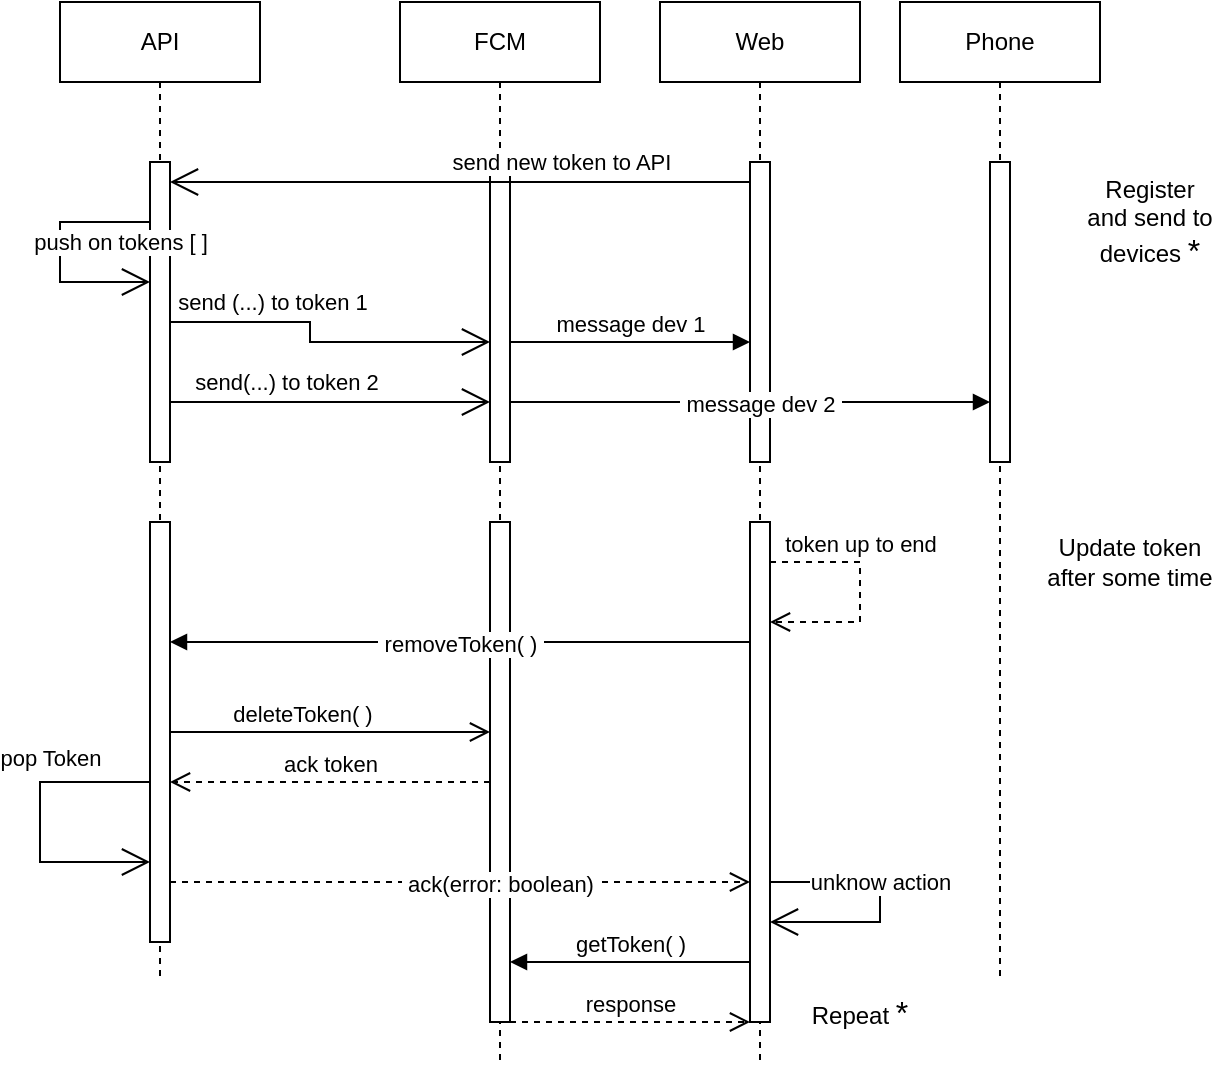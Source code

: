<mxfile version="26.2.8">
  <diagram name="Page-1" id="2YBvvXClWsGukQMizWep">
    <mxGraphModel dx="788" dy="421" grid="1" gridSize="10" guides="1" tooltips="1" connect="1" arrows="1" fold="1" page="1" pageScale="1" pageWidth="413" pageHeight="583" math="0" shadow="0">
      <root>
        <mxCell id="0" />
        <mxCell id="1" parent="0" />
        <mxCell id="aM9ryv3xv72pqoxQDRHE-5" value="API" style="shape=umlLifeline;perimeter=lifelinePerimeter;whiteSpace=wrap;html=1;container=0;dropTarget=0;collapsible=0;recursiveResize=0;outlineConnect=0;portConstraint=eastwest;newEdgeStyle={&quot;edgeStyle&quot;:&quot;elbowEdgeStyle&quot;,&quot;elbow&quot;:&quot;vertical&quot;,&quot;curved&quot;:0,&quot;rounded&quot;:0};" parent="1" vertex="1">
          <mxGeometry x="40" y="40" width="100" height="490" as="geometry" />
        </mxCell>
        <mxCell id="aM9ryv3xv72pqoxQDRHE-6" value="" style="html=1;points=[];perimeter=orthogonalPerimeter;outlineConnect=0;targetShapes=umlLifeline;portConstraint=eastwest;newEdgeStyle={&quot;edgeStyle&quot;:&quot;elbowEdgeStyle&quot;,&quot;elbow&quot;:&quot;vertical&quot;,&quot;curved&quot;:0,&quot;rounded&quot;:0};" parent="aM9ryv3xv72pqoxQDRHE-5" vertex="1">
          <mxGeometry x="45" y="80" width="10" height="150" as="geometry" />
        </mxCell>
        <mxCell id="_WcbdOjfXRqMUB_A-Mn0-3" value="" style="endArrow=open;endFill=1;endSize=12;html=1;rounded=0;" parent="aM9ryv3xv72pqoxQDRHE-5" source="aM9ryv3xv72pqoxQDRHE-6" target="aM9ryv3xv72pqoxQDRHE-6" edge="1">
          <mxGeometry width="160" relative="1" as="geometry">
            <mxPoint x="40" y="110" as="sourcePoint" />
            <mxPoint y="160" as="targetPoint" />
            <Array as="points">
              <mxPoint y="110" />
              <mxPoint y="140" />
            </Array>
          </mxGeometry>
        </mxCell>
        <mxCell id="_WcbdOjfXRqMUB_A-Mn0-6" value="push on tokens [ ]" style="edgeLabel;html=1;align=center;verticalAlign=middle;resizable=0;points=[];" parent="_WcbdOjfXRqMUB_A-Mn0-3" vertex="1" connectable="0">
          <mxGeometry x="-0.434" y="-1" relative="1" as="geometry">
            <mxPoint x="19" y="11" as="offset" />
          </mxGeometry>
        </mxCell>
        <mxCell id="_WcbdOjfXRqMUB_A-Mn0-22" value="" style="html=1;points=[];perimeter=orthogonalPerimeter;outlineConnect=0;targetShapes=umlLifeline;portConstraint=eastwest;newEdgeStyle={&quot;edgeStyle&quot;:&quot;elbowEdgeStyle&quot;,&quot;elbow&quot;:&quot;vertical&quot;,&quot;curved&quot;:0,&quot;rounded&quot;:0};" parent="aM9ryv3xv72pqoxQDRHE-5" vertex="1">
          <mxGeometry x="45" y="260" width="10" height="210" as="geometry" />
        </mxCell>
        <mxCell id="_WcbdOjfXRqMUB_A-Mn0-38" value="" style="endArrow=open;endFill=1;endSize=12;html=1;rounded=0;" parent="aM9ryv3xv72pqoxQDRHE-5" source="_WcbdOjfXRqMUB_A-Mn0-22" target="_WcbdOjfXRqMUB_A-Mn0-22" edge="1">
          <mxGeometry width="160" relative="1" as="geometry">
            <mxPoint x="35" y="390" as="sourcePoint" />
            <mxPoint x="35" y="430" as="targetPoint" />
            <Array as="points">
              <mxPoint x="-10" y="390" />
              <mxPoint x="-10" y="400" />
              <mxPoint x="-10" y="430" />
            </Array>
          </mxGeometry>
        </mxCell>
        <mxCell id="_WcbdOjfXRqMUB_A-Mn0-39" value="pop Token" style="edgeLabel;html=1;align=center;verticalAlign=middle;resizable=0;points=[];" parent="_WcbdOjfXRqMUB_A-Mn0-38" vertex="1" connectable="0">
          <mxGeometry x="-0.434" y="-1" relative="1" as="geometry">
            <mxPoint x="-8" y="-11" as="offset" />
          </mxGeometry>
        </mxCell>
        <mxCell id="_WcbdOjfXRqMUB_A-Mn0-1" value="FCM" style="shape=umlLifeline;perimeter=lifelinePerimeter;whiteSpace=wrap;html=1;container=0;dropTarget=0;collapsible=0;recursiveResize=0;outlineConnect=0;portConstraint=eastwest;newEdgeStyle={&quot;edgeStyle&quot;:&quot;elbowEdgeStyle&quot;,&quot;elbow&quot;:&quot;vertical&quot;,&quot;curved&quot;:0,&quot;rounded&quot;:0};" parent="1" vertex="1">
          <mxGeometry x="210" y="40" width="100" height="530" as="geometry" />
        </mxCell>
        <mxCell id="_WcbdOjfXRqMUB_A-Mn0-2" value="" style="html=1;points=[];perimeter=orthogonalPerimeter;outlineConnect=0;targetShapes=umlLifeline;portConstraint=eastwest;newEdgeStyle={&quot;edgeStyle&quot;:&quot;elbowEdgeStyle&quot;,&quot;elbow&quot;:&quot;vertical&quot;,&quot;curved&quot;:0,&quot;rounded&quot;:0};" parent="_WcbdOjfXRqMUB_A-Mn0-1" vertex="1">
          <mxGeometry x="45" y="80" width="10" height="150" as="geometry" />
        </mxCell>
        <mxCell id="_WcbdOjfXRqMUB_A-Mn0-25" value="" style="html=1;points=[];perimeter=orthogonalPerimeter;outlineConnect=0;targetShapes=umlLifeline;portConstraint=eastwest;newEdgeStyle={&quot;edgeStyle&quot;:&quot;elbowEdgeStyle&quot;,&quot;elbow&quot;:&quot;vertical&quot;,&quot;curved&quot;:0,&quot;rounded&quot;:0};" parent="_WcbdOjfXRqMUB_A-Mn0-1" vertex="1">
          <mxGeometry x="45" y="260" width="10" height="250" as="geometry" />
        </mxCell>
        <mxCell id="_WcbdOjfXRqMUB_A-Mn0-12" value="message dev 1" style="html=1;verticalAlign=bottom;endArrow=block;edgeStyle=elbowEdgeStyle;elbow=horizontal;curved=0;rounded=0;" parent="1" source="_WcbdOjfXRqMUB_A-Mn0-2" target="_WcbdOjfXRqMUB_A-Mn0-14" edge="1">
          <mxGeometry relative="1" as="geometry">
            <mxPoint x="290" y="210" as="sourcePoint" />
            <Array as="points">
              <mxPoint x="320" y="210" />
            </Array>
            <mxPoint x="380" y="210" as="targetPoint" />
          </mxGeometry>
        </mxCell>
        <mxCell id="_WcbdOjfXRqMUB_A-Mn0-7" value="" style="endArrow=open;endFill=1;endSize=12;html=1;rounded=0;" parent="1" source="aM9ryv3xv72pqoxQDRHE-6" target="_WcbdOjfXRqMUB_A-Mn0-2" edge="1">
          <mxGeometry width="160" relative="1" as="geometry">
            <mxPoint x="100" y="200" as="sourcePoint" />
            <mxPoint x="240" y="210" as="targetPoint" />
            <Array as="points">
              <mxPoint x="165" y="200" />
              <mxPoint x="165" y="210" />
            </Array>
          </mxGeometry>
        </mxCell>
        <mxCell id="_WcbdOjfXRqMUB_A-Mn0-8" value="send (...) to token 1" style="edgeLabel;html=1;align=center;verticalAlign=middle;resizable=0;points=[];" parent="_WcbdOjfXRqMUB_A-Mn0-7" vertex="1" connectable="0">
          <mxGeometry x="-0.434" y="-1" relative="1" as="geometry">
            <mxPoint x="3" y="-11" as="offset" />
          </mxGeometry>
        </mxCell>
        <mxCell id="_WcbdOjfXRqMUB_A-Mn0-10" value="" style="endArrow=open;endFill=1;endSize=12;html=1;rounded=0;" parent="1" source="aM9ryv3xv72pqoxQDRHE-6" target="_WcbdOjfXRqMUB_A-Mn0-2" edge="1">
          <mxGeometry width="160" relative="1" as="geometry">
            <mxPoint x="100" y="240" as="sourcePoint" />
            <mxPoint x="240" y="240" as="targetPoint" />
            <Array as="points">
              <mxPoint x="165" y="240" />
              <mxPoint x="190" y="240" />
            </Array>
          </mxGeometry>
        </mxCell>
        <mxCell id="_WcbdOjfXRqMUB_A-Mn0-11" value="send(...) to token 2" style="edgeLabel;html=1;align=center;verticalAlign=middle;resizable=0;points=[];" parent="_WcbdOjfXRqMUB_A-Mn0-10" vertex="1" connectable="0">
          <mxGeometry x="-0.434" y="-1" relative="1" as="geometry">
            <mxPoint x="12" y="-11" as="offset" />
          </mxGeometry>
        </mxCell>
        <mxCell id="_WcbdOjfXRqMUB_A-Mn0-13" value="Web" style="shape=umlLifeline;perimeter=lifelinePerimeter;whiteSpace=wrap;html=1;container=0;dropTarget=0;collapsible=0;recursiveResize=0;outlineConnect=0;portConstraint=eastwest;newEdgeStyle={&quot;edgeStyle&quot;:&quot;elbowEdgeStyle&quot;,&quot;elbow&quot;:&quot;vertical&quot;,&quot;curved&quot;:0,&quot;rounded&quot;:0};" parent="1" vertex="1">
          <mxGeometry x="340" y="40" width="100" height="530" as="geometry" />
        </mxCell>
        <mxCell id="_WcbdOjfXRqMUB_A-Mn0-14" value="" style="html=1;points=[];perimeter=orthogonalPerimeter;outlineConnect=0;targetShapes=umlLifeline;portConstraint=eastwest;newEdgeStyle={&quot;edgeStyle&quot;:&quot;elbowEdgeStyle&quot;,&quot;elbow&quot;:&quot;vertical&quot;,&quot;curved&quot;:0,&quot;rounded&quot;:0};" parent="_WcbdOjfXRqMUB_A-Mn0-13" vertex="1">
          <mxGeometry x="45" y="80" width="10" height="150" as="geometry" />
        </mxCell>
        <mxCell id="_WcbdOjfXRqMUB_A-Mn0-23" value="" style="html=1;points=[];perimeter=orthogonalPerimeter;outlineConnect=0;targetShapes=umlLifeline;portConstraint=eastwest;newEdgeStyle={&quot;edgeStyle&quot;:&quot;elbowEdgeStyle&quot;,&quot;elbow&quot;:&quot;vertical&quot;,&quot;curved&quot;:0,&quot;rounded&quot;:0};" parent="_WcbdOjfXRqMUB_A-Mn0-13" vertex="1">
          <mxGeometry x="45" y="260" width="10" height="250" as="geometry" />
        </mxCell>
        <mxCell id="_WcbdOjfXRqMUB_A-Mn0-31" value="token up to end" style="html=1;verticalAlign=bottom;endArrow=open;dashed=1;endSize=8;curved=0;rounded=0;" parent="_WcbdOjfXRqMUB_A-Mn0-13" source="_WcbdOjfXRqMUB_A-Mn0-23" target="_WcbdOjfXRqMUB_A-Mn0-23" edge="1">
          <mxGeometry x="-0.25" relative="1" as="geometry">
            <mxPoint x="65" y="280" as="sourcePoint" />
            <mxPoint x="60" y="310" as="targetPoint" />
            <Array as="points">
              <mxPoint x="100" y="280" />
              <mxPoint x="100" y="310" />
            </Array>
            <mxPoint as="offset" />
          </mxGeometry>
        </mxCell>
        <mxCell id="_WcbdOjfXRqMUB_A-Mn0-34" value="" style="endArrow=open;endFill=1;endSize=12;html=1;rounded=0;" parent="_WcbdOjfXRqMUB_A-Mn0-13" edge="1">
          <mxGeometry width="160" relative="1" as="geometry">
            <mxPoint x="55" y="440" as="sourcePoint" />
            <mxPoint x="55" y="460" as="targetPoint" />
            <Array as="points">
              <mxPoint x="110" y="440" />
              <mxPoint x="110" y="450" />
              <mxPoint x="110" y="460" />
            </Array>
          </mxGeometry>
        </mxCell>
        <mxCell id="_WcbdOjfXRqMUB_A-Mn0-35" value="unknow action" style="edgeLabel;html=1;align=center;verticalAlign=middle;resizable=0;points=[];" parent="_WcbdOjfXRqMUB_A-Mn0-34" vertex="1" connectable="0">
          <mxGeometry x="-0.434" y="-1" relative="1" as="geometry">
            <mxPoint x="18" y="-1" as="offset" />
          </mxGeometry>
        </mxCell>
        <mxCell id="_WcbdOjfXRqMUB_A-Mn0-16" value="&amp;nbsp;message dev 2&amp;nbsp;" style="html=1;verticalAlign=bottom;endArrow=block;edgeStyle=elbowEdgeStyle;elbow=vertical;curved=0;rounded=0;" parent="1" source="_WcbdOjfXRqMUB_A-Mn0-2" target="_WcbdOjfXRqMUB_A-Mn0-20" edge="1">
          <mxGeometry x="0.042" y="-10" relative="1" as="geometry">
            <mxPoint x="280" y="240" as="sourcePoint" />
            <Array as="points">
              <mxPoint x="335" y="240" />
            </Array>
            <mxPoint x="370" y="240" as="targetPoint" />
            <mxPoint as="offset" />
          </mxGeometry>
        </mxCell>
        <mxCell id="_WcbdOjfXRqMUB_A-Mn0-19" value="Phone" style="shape=umlLifeline;perimeter=lifelinePerimeter;whiteSpace=wrap;html=1;container=0;dropTarget=0;collapsible=0;recursiveResize=0;outlineConnect=0;portConstraint=eastwest;newEdgeStyle={&quot;edgeStyle&quot;:&quot;elbowEdgeStyle&quot;,&quot;elbow&quot;:&quot;vertical&quot;,&quot;curved&quot;:0,&quot;rounded&quot;:0};" parent="1" vertex="1">
          <mxGeometry x="460" y="40" width="100" height="490" as="geometry" />
        </mxCell>
        <mxCell id="_WcbdOjfXRqMUB_A-Mn0-20" value="" style="html=1;points=[];perimeter=orthogonalPerimeter;outlineConnect=0;targetShapes=umlLifeline;portConstraint=eastwest;newEdgeStyle={&quot;edgeStyle&quot;:&quot;elbowEdgeStyle&quot;,&quot;elbow&quot;:&quot;vertical&quot;,&quot;curved&quot;:0,&quot;rounded&quot;:0};" parent="_WcbdOjfXRqMUB_A-Mn0-19" vertex="1">
          <mxGeometry x="45" y="80" width="10" height="150" as="geometry" />
        </mxCell>
        <mxCell id="_WcbdOjfXRqMUB_A-Mn0-26" value="Register and send to devices &lt;font style=&quot;font-size: 16px;&quot;&gt;*&lt;/font&gt;" style="text;html=1;align=center;verticalAlign=middle;whiteSpace=wrap;rounded=0;" parent="1" vertex="1">
          <mxGeometry x="550" y="130" width="70" height="40" as="geometry" />
        </mxCell>
        <mxCell id="_WcbdOjfXRqMUB_A-Mn0-27" value="Update token after some time" style="text;html=1;align=center;verticalAlign=middle;whiteSpace=wrap;rounded=0;" parent="1" vertex="1">
          <mxGeometry x="530" y="300" width="90" height="40" as="geometry" />
        </mxCell>
        <mxCell id="_WcbdOjfXRqMUB_A-Mn0-28" value="&amp;nbsp;removeToken( )&amp;nbsp;" style="html=1;verticalAlign=bottom;endArrow=block;curved=0;rounded=0;" parent="1" source="_WcbdOjfXRqMUB_A-Mn0-23" target="_WcbdOjfXRqMUB_A-Mn0-22" edge="1">
          <mxGeometry y="10" width="80" relative="1" as="geometry">
            <mxPoint x="350" y="360" as="sourcePoint" />
            <mxPoint x="300" y="360" as="targetPoint" />
            <Array as="points">
              <mxPoint x="330" y="360" />
            </Array>
            <mxPoint as="offset" />
          </mxGeometry>
        </mxCell>
        <mxCell id="_WcbdOjfXRqMUB_A-Mn0-32" value="deleteToken( )" style="html=1;verticalAlign=bottom;endArrow=open;endSize=8;curved=0;rounded=0;" parent="1" source="_WcbdOjfXRqMUB_A-Mn0-22" target="_WcbdOjfXRqMUB_A-Mn0-25" edge="1">
          <mxGeometry x="-0.172" relative="1" as="geometry">
            <mxPoint x="110" y="400" as="sourcePoint" />
            <mxPoint x="240" y="400" as="targetPoint" />
            <mxPoint as="offset" />
          </mxGeometry>
        </mxCell>
        <mxCell id="_WcbdOjfXRqMUB_A-Mn0-40" value="ack token" style="html=1;verticalAlign=bottom;endArrow=open;dashed=1;endSize=8;curved=0;rounded=0;" parent="1" source="_WcbdOjfXRqMUB_A-Mn0-25" target="_WcbdOjfXRqMUB_A-Mn0-22" edge="1">
          <mxGeometry relative="1" as="geometry">
            <mxPoint x="250" y="430" as="sourcePoint" />
            <mxPoint x="110" y="430" as="targetPoint" />
            <Array as="points">
              <mxPoint x="180" y="430" />
            </Array>
          </mxGeometry>
        </mxCell>
        <mxCell id="_WcbdOjfXRqMUB_A-Mn0-42" value="&amp;nbsp;ack(error: boolean)&amp;nbsp;" style="html=1;verticalAlign=bottom;endArrow=open;endSize=8;curved=0;rounded=0;dashed=1;" parent="1" source="_WcbdOjfXRqMUB_A-Mn0-22" target="_WcbdOjfXRqMUB_A-Mn0-23" edge="1">
          <mxGeometry x="0.138" y="-10" relative="1" as="geometry">
            <mxPoint x="100" y="480" as="sourcePoint" />
            <mxPoint x="240" y="480" as="targetPoint" />
            <mxPoint as="offset" />
            <Array as="points">
              <mxPoint x="190" y="480" />
            </Array>
          </mxGeometry>
        </mxCell>
        <mxCell id="_WcbdOjfXRqMUB_A-Mn0-44" value="getToken( )" style="html=1;verticalAlign=bottom;endArrow=block;curved=0;rounded=0;" parent="1" source="_WcbdOjfXRqMUB_A-Mn0-23" target="_WcbdOjfXRqMUB_A-Mn0-25" edge="1">
          <mxGeometry width="80" relative="1" as="geometry">
            <mxPoint x="370" y="520" as="sourcePoint" />
            <mxPoint x="300" y="520" as="targetPoint" />
            <Array as="points">
              <mxPoint x="330" y="520" />
            </Array>
          </mxGeometry>
        </mxCell>
        <mxCell id="_WcbdOjfXRqMUB_A-Mn0-45" value="response" style="html=1;verticalAlign=bottom;endArrow=open;dashed=1;endSize=8;curved=0;rounded=0;" parent="1" source="_WcbdOjfXRqMUB_A-Mn0-25" target="_WcbdOjfXRqMUB_A-Mn0-23" edge="1">
          <mxGeometry relative="1" as="geometry">
            <mxPoint x="270" y="550" as="sourcePoint" />
            <mxPoint x="350" y="550" as="targetPoint" />
            <Array as="points">
              <mxPoint x="325" y="550" />
            </Array>
          </mxGeometry>
        </mxCell>
        <mxCell id="_WcbdOjfXRqMUB_A-Mn0-50" value="Repeat &lt;font style=&quot;font-size: 16px;&quot;&gt;*&lt;/font&gt;" style="text;html=1;align=center;verticalAlign=middle;whiteSpace=wrap;rounded=0;" parent="1" vertex="1">
          <mxGeometry x="410" y="530" width="60" height="30" as="geometry" />
        </mxCell>
        <mxCell id="_WcbdOjfXRqMUB_A-Mn0-51" value="" style="endArrow=open;endFill=1;endSize=12;html=1;rounded=0;" parent="1" source="_WcbdOjfXRqMUB_A-Mn0-14" target="aM9ryv3xv72pqoxQDRHE-6" edge="1">
          <mxGeometry width="160" relative="1" as="geometry">
            <mxPoint x="385" y="130" as="sourcePoint" />
            <mxPoint x="280" y="130" as="targetPoint" />
            <Array as="points">
              <mxPoint x="320" y="130" />
            </Array>
          </mxGeometry>
        </mxCell>
        <mxCell id="_WcbdOjfXRqMUB_A-Mn0-52" value="send new token to API&amp;nbsp;" style="edgeLabel;html=1;align=center;verticalAlign=middle;resizable=0;points=[];" parent="_WcbdOjfXRqMUB_A-Mn0-51" vertex="1" connectable="0">
          <mxGeometry x="-0.434" y="-1" relative="1" as="geometry">
            <mxPoint x="-11" y="-9" as="offset" />
          </mxGeometry>
        </mxCell>
      </root>
    </mxGraphModel>
  </diagram>
</mxfile>
